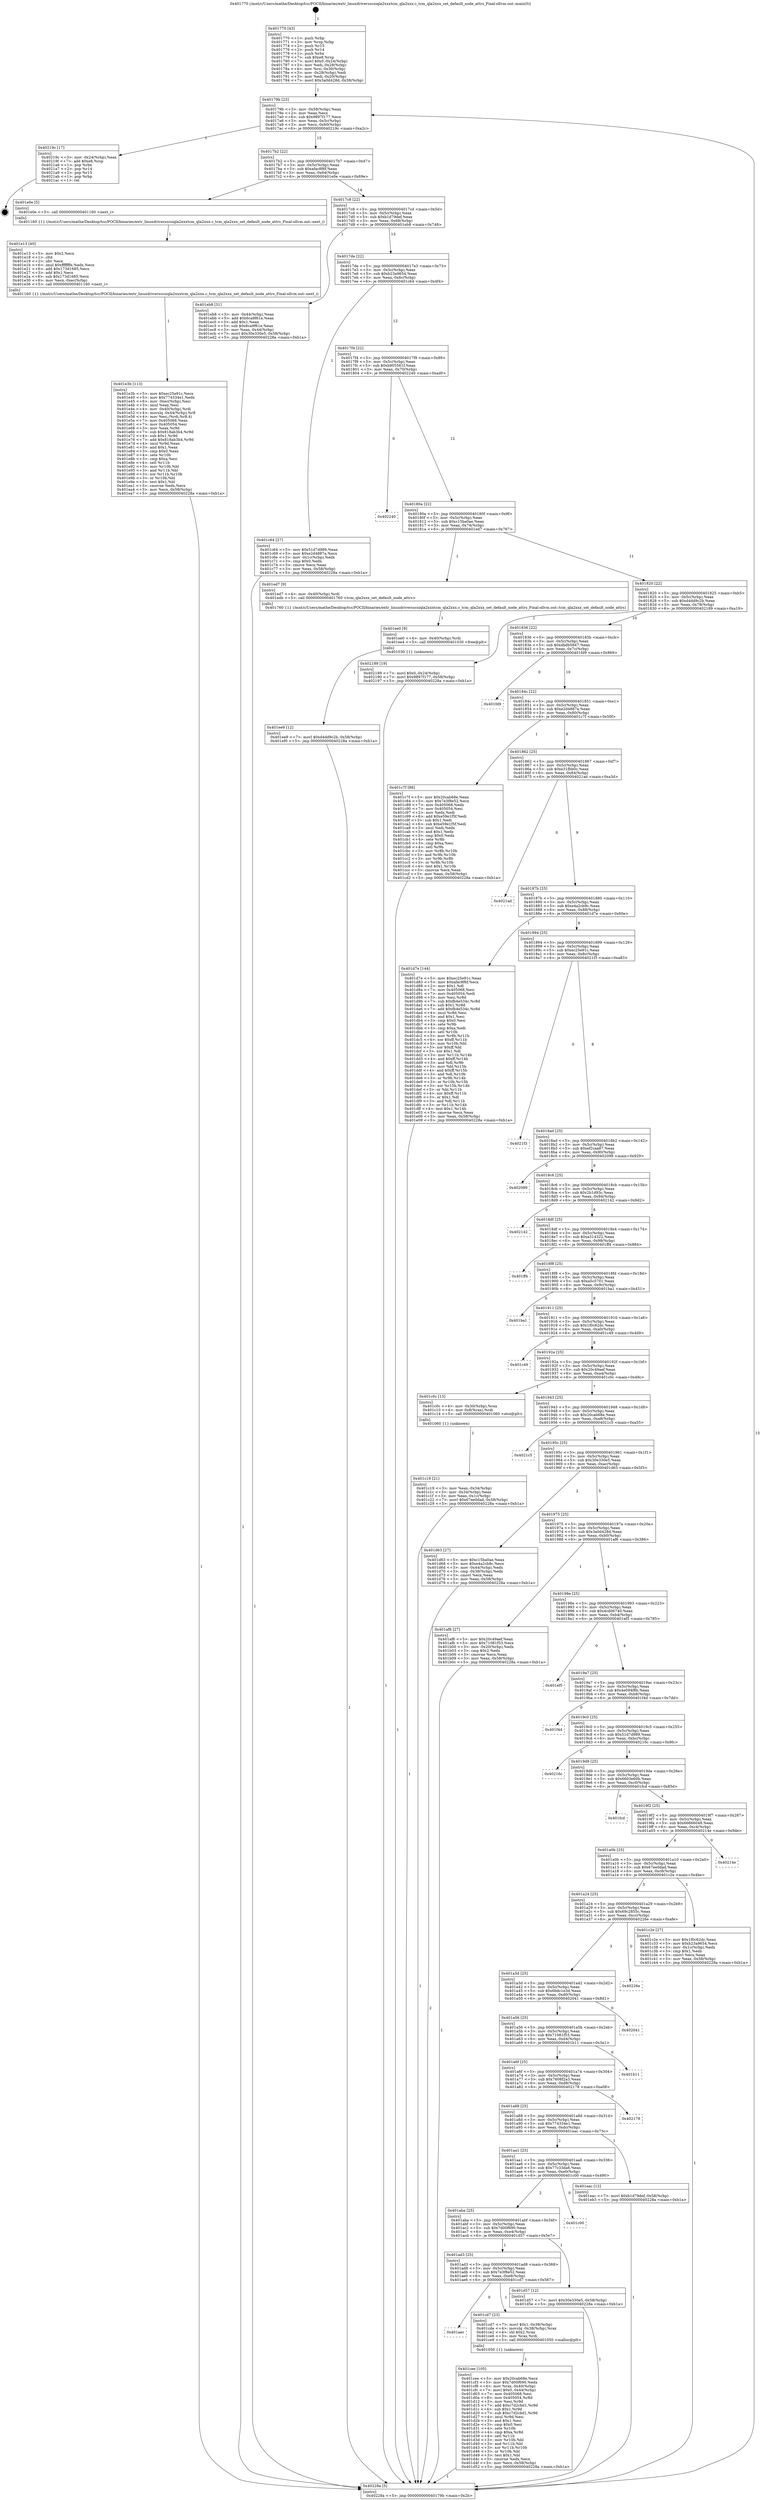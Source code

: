 digraph "0x401770" {
  label = "0x401770 (/mnt/c/Users/mathe/Desktop/tcc/POCII/binaries/extr_linuxdriversscsiqla2xxxtcm_qla2xxx.c_tcm_qla2xxx_set_default_node_attrs_Final-ollvm.out::main(0))"
  labelloc = "t"
  node[shape=record]

  Entry [label="",width=0.3,height=0.3,shape=circle,fillcolor=black,style=filled]
  "0x40179b" [label="{
     0x40179b [23]\l
     | [instrs]\l
     &nbsp;&nbsp;0x40179b \<+3\>: mov -0x58(%rbp),%eax\l
     &nbsp;&nbsp;0x40179e \<+2\>: mov %eax,%ecx\l
     &nbsp;&nbsp;0x4017a0 \<+6\>: sub $0x9897f177,%ecx\l
     &nbsp;&nbsp;0x4017a6 \<+3\>: mov %eax,-0x5c(%rbp)\l
     &nbsp;&nbsp;0x4017a9 \<+3\>: mov %ecx,-0x60(%rbp)\l
     &nbsp;&nbsp;0x4017ac \<+6\>: je 000000000040219c \<main+0xa2c\>\l
  }"]
  "0x40219c" [label="{
     0x40219c [17]\l
     | [instrs]\l
     &nbsp;&nbsp;0x40219c \<+3\>: mov -0x24(%rbp),%eax\l
     &nbsp;&nbsp;0x40219f \<+7\>: add $0xe8,%rsp\l
     &nbsp;&nbsp;0x4021a6 \<+1\>: pop %rbx\l
     &nbsp;&nbsp;0x4021a7 \<+2\>: pop %r14\l
     &nbsp;&nbsp;0x4021a9 \<+2\>: pop %r15\l
     &nbsp;&nbsp;0x4021ab \<+1\>: pop %rbp\l
     &nbsp;&nbsp;0x4021ac \<+1\>: ret\l
  }"]
  "0x4017b2" [label="{
     0x4017b2 [22]\l
     | [instrs]\l
     &nbsp;&nbsp;0x4017b2 \<+5\>: jmp 00000000004017b7 \<main+0x47\>\l
     &nbsp;&nbsp;0x4017b7 \<+3\>: mov -0x5c(%rbp),%eax\l
     &nbsp;&nbsp;0x4017ba \<+5\>: sub $0xafac8f6f,%eax\l
     &nbsp;&nbsp;0x4017bf \<+3\>: mov %eax,-0x64(%rbp)\l
     &nbsp;&nbsp;0x4017c2 \<+6\>: je 0000000000401e0e \<main+0x69e\>\l
  }"]
  Exit [label="",width=0.3,height=0.3,shape=circle,fillcolor=black,style=filled,peripheries=2]
  "0x401e0e" [label="{
     0x401e0e [5]\l
     | [instrs]\l
     &nbsp;&nbsp;0x401e0e \<+5\>: call 0000000000401160 \<next_i\>\l
     | [calls]\l
     &nbsp;&nbsp;0x401160 \{1\} (/mnt/c/Users/mathe/Desktop/tcc/POCII/binaries/extr_linuxdriversscsiqla2xxxtcm_qla2xxx.c_tcm_qla2xxx_set_default_node_attrs_Final-ollvm.out::next_i)\l
  }"]
  "0x4017c8" [label="{
     0x4017c8 [22]\l
     | [instrs]\l
     &nbsp;&nbsp;0x4017c8 \<+5\>: jmp 00000000004017cd \<main+0x5d\>\l
     &nbsp;&nbsp;0x4017cd \<+3\>: mov -0x5c(%rbp),%eax\l
     &nbsp;&nbsp;0x4017d0 \<+5\>: sub $0xb1d79def,%eax\l
     &nbsp;&nbsp;0x4017d5 \<+3\>: mov %eax,-0x68(%rbp)\l
     &nbsp;&nbsp;0x4017d8 \<+6\>: je 0000000000401eb8 \<main+0x748\>\l
  }"]
  "0x401ee9" [label="{
     0x401ee9 [12]\l
     | [instrs]\l
     &nbsp;&nbsp;0x401ee9 \<+7\>: movl $0xd4dd9c2b,-0x58(%rbp)\l
     &nbsp;&nbsp;0x401ef0 \<+5\>: jmp 000000000040228a \<main+0xb1a\>\l
  }"]
  "0x401eb8" [label="{
     0x401eb8 [31]\l
     | [instrs]\l
     &nbsp;&nbsp;0x401eb8 \<+3\>: mov -0x44(%rbp),%eax\l
     &nbsp;&nbsp;0x401ebb \<+5\>: add $0x6ca9f61e,%eax\l
     &nbsp;&nbsp;0x401ec0 \<+3\>: add $0x1,%eax\l
     &nbsp;&nbsp;0x401ec3 \<+5\>: sub $0x6ca9f61e,%eax\l
     &nbsp;&nbsp;0x401ec8 \<+3\>: mov %eax,-0x44(%rbp)\l
     &nbsp;&nbsp;0x401ecb \<+7\>: movl $0x30e330e5,-0x58(%rbp)\l
     &nbsp;&nbsp;0x401ed2 \<+5\>: jmp 000000000040228a \<main+0xb1a\>\l
  }"]
  "0x4017de" [label="{
     0x4017de [22]\l
     | [instrs]\l
     &nbsp;&nbsp;0x4017de \<+5\>: jmp 00000000004017e3 \<main+0x73\>\l
     &nbsp;&nbsp;0x4017e3 \<+3\>: mov -0x5c(%rbp),%eax\l
     &nbsp;&nbsp;0x4017e6 \<+5\>: sub $0xb23a9654,%eax\l
     &nbsp;&nbsp;0x4017eb \<+3\>: mov %eax,-0x6c(%rbp)\l
     &nbsp;&nbsp;0x4017ee \<+6\>: je 0000000000401c64 \<main+0x4f4\>\l
  }"]
  "0x401ee0" [label="{
     0x401ee0 [9]\l
     | [instrs]\l
     &nbsp;&nbsp;0x401ee0 \<+4\>: mov -0x40(%rbp),%rdi\l
     &nbsp;&nbsp;0x401ee4 \<+5\>: call 0000000000401030 \<free@plt\>\l
     | [calls]\l
     &nbsp;&nbsp;0x401030 \{1\} (unknown)\l
  }"]
  "0x401c64" [label="{
     0x401c64 [27]\l
     | [instrs]\l
     &nbsp;&nbsp;0x401c64 \<+5\>: mov $0x51d7d989,%eax\l
     &nbsp;&nbsp;0x401c69 \<+5\>: mov $0xe2d4887a,%ecx\l
     &nbsp;&nbsp;0x401c6e \<+3\>: mov -0x1c(%rbp),%edx\l
     &nbsp;&nbsp;0x401c71 \<+3\>: cmp $0x0,%edx\l
     &nbsp;&nbsp;0x401c74 \<+3\>: cmove %ecx,%eax\l
     &nbsp;&nbsp;0x401c77 \<+3\>: mov %eax,-0x58(%rbp)\l
     &nbsp;&nbsp;0x401c7a \<+5\>: jmp 000000000040228a \<main+0xb1a\>\l
  }"]
  "0x4017f4" [label="{
     0x4017f4 [22]\l
     | [instrs]\l
     &nbsp;&nbsp;0x4017f4 \<+5\>: jmp 00000000004017f9 \<main+0x89\>\l
     &nbsp;&nbsp;0x4017f9 \<+3\>: mov -0x5c(%rbp),%eax\l
     &nbsp;&nbsp;0x4017fc \<+5\>: sub $0xb905561f,%eax\l
     &nbsp;&nbsp;0x401801 \<+3\>: mov %eax,-0x70(%rbp)\l
     &nbsp;&nbsp;0x401804 \<+6\>: je 0000000000402240 \<main+0xad0\>\l
  }"]
  "0x401e3b" [label="{
     0x401e3b [113]\l
     | [instrs]\l
     &nbsp;&nbsp;0x401e3b \<+5\>: mov $0xec25e91c,%ecx\l
     &nbsp;&nbsp;0x401e40 \<+5\>: mov $0x774334e1,%edx\l
     &nbsp;&nbsp;0x401e45 \<+6\>: mov -0xec(%rbp),%esi\l
     &nbsp;&nbsp;0x401e4b \<+3\>: imul %eax,%esi\l
     &nbsp;&nbsp;0x401e4e \<+4\>: mov -0x40(%rbp),%rdi\l
     &nbsp;&nbsp;0x401e52 \<+4\>: movslq -0x44(%rbp),%r8\l
     &nbsp;&nbsp;0x401e56 \<+4\>: mov %esi,(%rdi,%r8,4)\l
     &nbsp;&nbsp;0x401e5a \<+7\>: mov 0x405068,%eax\l
     &nbsp;&nbsp;0x401e61 \<+7\>: mov 0x405054,%esi\l
     &nbsp;&nbsp;0x401e68 \<+3\>: mov %eax,%r9d\l
     &nbsp;&nbsp;0x401e6b \<+7\>: sub $0x818ab3b4,%r9d\l
     &nbsp;&nbsp;0x401e72 \<+4\>: sub $0x1,%r9d\l
     &nbsp;&nbsp;0x401e76 \<+7\>: add $0x818ab3b4,%r9d\l
     &nbsp;&nbsp;0x401e7d \<+4\>: imul %r9d,%eax\l
     &nbsp;&nbsp;0x401e81 \<+3\>: and $0x1,%eax\l
     &nbsp;&nbsp;0x401e84 \<+3\>: cmp $0x0,%eax\l
     &nbsp;&nbsp;0x401e87 \<+4\>: sete %r10b\l
     &nbsp;&nbsp;0x401e8b \<+3\>: cmp $0xa,%esi\l
     &nbsp;&nbsp;0x401e8e \<+4\>: setl %r11b\l
     &nbsp;&nbsp;0x401e92 \<+3\>: mov %r10b,%bl\l
     &nbsp;&nbsp;0x401e95 \<+3\>: and %r11b,%bl\l
     &nbsp;&nbsp;0x401e98 \<+3\>: xor %r11b,%r10b\l
     &nbsp;&nbsp;0x401e9b \<+3\>: or %r10b,%bl\l
     &nbsp;&nbsp;0x401e9e \<+3\>: test $0x1,%bl\l
     &nbsp;&nbsp;0x401ea1 \<+3\>: cmovne %edx,%ecx\l
     &nbsp;&nbsp;0x401ea4 \<+3\>: mov %ecx,-0x58(%rbp)\l
     &nbsp;&nbsp;0x401ea7 \<+5\>: jmp 000000000040228a \<main+0xb1a\>\l
  }"]
  "0x402240" [label="{
     0x402240\l
  }", style=dashed]
  "0x40180a" [label="{
     0x40180a [22]\l
     | [instrs]\l
     &nbsp;&nbsp;0x40180a \<+5\>: jmp 000000000040180f \<main+0x9f\>\l
     &nbsp;&nbsp;0x40180f \<+3\>: mov -0x5c(%rbp),%eax\l
     &nbsp;&nbsp;0x401812 \<+5\>: sub $0xc15ba0ae,%eax\l
     &nbsp;&nbsp;0x401817 \<+3\>: mov %eax,-0x74(%rbp)\l
     &nbsp;&nbsp;0x40181a \<+6\>: je 0000000000401ed7 \<main+0x767\>\l
  }"]
  "0x401e13" [label="{
     0x401e13 [40]\l
     | [instrs]\l
     &nbsp;&nbsp;0x401e13 \<+5\>: mov $0x2,%ecx\l
     &nbsp;&nbsp;0x401e18 \<+1\>: cltd\l
     &nbsp;&nbsp;0x401e19 \<+2\>: idiv %ecx\l
     &nbsp;&nbsp;0x401e1b \<+6\>: imul $0xfffffffe,%edx,%ecx\l
     &nbsp;&nbsp;0x401e21 \<+6\>: add $0x173d1685,%ecx\l
     &nbsp;&nbsp;0x401e27 \<+3\>: add $0x1,%ecx\l
     &nbsp;&nbsp;0x401e2a \<+6\>: sub $0x173d1685,%ecx\l
     &nbsp;&nbsp;0x401e30 \<+6\>: mov %ecx,-0xec(%rbp)\l
     &nbsp;&nbsp;0x401e36 \<+5\>: call 0000000000401160 \<next_i\>\l
     | [calls]\l
     &nbsp;&nbsp;0x401160 \{1\} (/mnt/c/Users/mathe/Desktop/tcc/POCII/binaries/extr_linuxdriversscsiqla2xxxtcm_qla2xxx.c_tcm_qla2xxx_set_default_node_attrs_Final-ollvm.out::next_i)\l
  }"]
  "0x401ed7" [label="{
     0x401ed7 [9]\l
     | [instrs]\l
     &nbsp;&nbsp;0x401ed7 \<+4\>: mov -0x40(%rbp),%rdi\l
     &nbsp;&nbsp;0x401edb \<+5\>: call 0000000000401760 \<tcm_qla2xxx_set_default_node_attrs\>\l
     | [calls]\l
     &nbsp;&nbsp;0x401760 \{1\} (/mnt/c/Users/mathe/Desktop/tcc/POCII/binaries/extr_linuxdriversscsiqla2xxxtcm_qla2xxx.c_tcm_qla2xxx_set_default_node_attrs_Final-ollvm.out::tcm_qla2xxx_set_default_node_attrs)\l
  }"]
  "0x401820" [label="{
     0x401820 [22]\l
     | [instrs]\l
     &nbsp;&nbsp;0x401820 \<+5\>: jmp 0000000000401825 \<main+0xb5\>\l
     &nbsp;&nbsp;0x401825 \<+3\>: mov -0x5c(%rbp),%eax\l
     &nbsp;&nbsp;0x401828 \<+5\>: sub $0xd4dd9c2b,%eax\l
     &nbsp;&nbsp;0x40182d \<+3\>: mov %eax,-0x78(%rbp)\l
     &nbsp;&nbsp;0x401830 \<+6\>: je 0000000000402189 \<main+0xa19\>\l
  }"]
  "0x401cee" [label="{
     0x401cee [105]\l
     | [instrs]\l
     &nbsp;&nbsp;0x401cee \<+5\>: mov $0x20cab68e,%ecx\l
     &nbsp;&nbsp;0x401cf3 \<+5\>: mov $0x7d00f690,%edx\l
     &nbsp;&nbsp;0x401cf8 \<+4\>: mov %rax,-0x40(%rbp)\l
     &nbsp;&nbsp;0x401cfc \<+7\>: movl $0x0,-0x44(%rbp)\l
     &nbsp;&nbsp;0x401d03 \<+7\>: mov 0x405068,%esi\l
     &nbsp;&nbsp;0x401d0a \<+8\>: mov 0x405054,%r8d\l
     &nbsp;&nbsp;0x401d12 \<+3\>: mov %esi,%r9d\l
     &nbsp;&nbsp;0x401d15 \<+7\>: add $0xc7d2cbd1,%r9d\l
     &nbsp;&nbsp;0x401d1c \<+4\>: sub $0x1,%r9d\l
     &nbsp;&nbsp;0x401d20 \<+7\>: sub $0xc7d2cbd1,%r9d\l
     &nbsp;&nbsp;0x401d27 \<+4\>: imul %r9d,%esi\l
     &nbsp;&nbsp;0x401d2b \<+3\>: and $0x1,%esi\l
     &nbsp;&nbsp;0x401d2e \<+3\>: cmp $0x0,%esi\l
     &nbsp;&nbsp;0x401d31 \<+4\>: sete %r10b\l
     &nbsp;&nbsp;0x401d35 \<+4\>: cmp $0xa,%r8d\l
     &nbsp;&nbsp;0x401d39 \<+4\>: setl %r11b\l
     &nbsp;&nbsp;0x401d3d \<+3\>: mov %r10b,%bl\l
     &nbsp;&nbsp;0x401d40 \<+3\>: and %r11b,%bl\l
     &nbsp;&nbsp;0x401d43 \<+3\>: xor %r11b,%r10b\l
     &nbsp;&nbsp;0x401d46 \<+3\>: or %r10b,%bl\l
     &nbsp;&nbsp;0x401d49 \<+3\>: test $0x1,%bl\l
     &nbsp;&nbsp;0x401d4c \<+3\>: cmovne %edx,%ecx\l
     &nbsp;&nbsp;0x401d4f \<+3\>: mov %ecx,-0x58(%rbp)\l
     &nbsp;&nbsp;0x401d52 \<+5\>: jmp 000000000040228a \<main+0xb1a\>\l
  }"]
  "0x402189" [label="{
     0x402189 [19]\l
     | [instrs]\l
     &nbsp;&nbsp;0x402189 \<+7\>: movl $0x0,-0x24(%rbp)\l
     &nbsp;&nbsp;0x402190 \<+7\>: movl $0x9897f177,-0x58(%rbp)\l
     &nbsp;&nbsp;0x402197 \<+5\>: jmp 000000000040228a \<main+0xb1a\>\l
  }"]
  "0x401836" [label="{
     0x401836 [22]\l
     | [instrs]\l
     &nbsp;&nbsp;0x401836 \<+5\>: jmp 000000000040183b \<main+0xcb\>\l
     &nbsp;&nbsp;0x40183b \<+3\>: mov -0x5c(%rbp),%eax\l
     &nbsp;&nbsp;0x40183e \<+5\>: sub $0xdbdb5847,%eax\l
     &nbsp;&nbsp;0x401843 \<+3\>: mov %eax,-0x7c(%rbp)\l
     &nbsp;&nbsp;0x401846 \<+6\>: je 0000000000401fd9 \<main+0x869\>\l
  }"]
  "0x401aec" [label="{
     0x401aec\l
  }", style=dashed]
  "0x401fd9" [label="{
     0x401fd9\l
  }", style=dashed]
  "0x40184c" [label="{
     0x40184c [22]\l
     | [instrs]\l
     &nbsp;&nbsp;0x40184c \<+5\>: jmp 0000000000401851 \<main+0xe1\>\l
     &nbsp;&nbsp;0x401851 \<+3\>: mov -0x5c(%rbp),%eax\l
     &nbsp;&nbsp;0x401854 \<+5\>: sub $0xe2d4887a,%eax\l
     &nbsp;&nbsp;0x401859 \<+3\>: mov %eax,-0x80(%rbp)\l
     &nbsp;&nbsp;0x40185c \<+6\>: je 0000000000401c7f \<main+0x50f\>\l
  }"]
  "0x401cd7" [label="{
     0x401cd7 [23]\l
     | [instrs]\l
     &nbsp;&nbsp;0x401cd7 \<+7\>: movl $0x1,-0x38(%rbp)\l
     &nbsp;&nbsp;0x401cde \<+4\>: movslq -0x38(%rbp),%rax\l
     &nbsp;&nbsp;0x401ce2 \<+4\>: shl $0x2,%rax\l
     &nbsp;&nbsp;0x401ce6 \<+3\>: mov %rax,%rdi\l
     &nbsp;&nbsp;0x401ce9 \<+5\>: call 0000000000401050 \<malloc@plt\>\l
     | [calls]\l
     &nbsp;&nbsp;0x401050 \{1\} (unknown)\l
  }"]
  "0x401c7f" [label="{
     0x401c7f [88]\l
     | [instrs]\l
     &nbsp;&nbsp;0x401c7f \<+5\>: mov $0x20cab68e,%eax\l
     &nbsp;&nbsp;0x401c84 \<+5\>: mov $0x7e3f8e52,%ecx\l
     &nbsp;&nbsp;0x401c89 \<+7\>: mov 0x405068,%edx\l
     &nbsp;&nbsp;0x401c90 \<+7\>: mov 0x405054,%esi\l
     &nbsp;&nbsp;0x401c97 \<+2\>: mov %edx,%edi\l
     &nbsp;&nbsp;0x401c99 \<+6\>: add $0xe59e1f5f,%edi\l
     &nbsp;&nbsp;0x401c9f \<+3\>: sub $0x1,%edi\l
     &nbsp;&nbsp;0x401ca2 \<+6\>: sub $0xe59e1f5f,%edi\l
     &nbsp;&nbsp;0x401ca8 \<+3\>: imul %edi,%edx\l
     &nbsp;&nbsp;0x401cab \<+3\>: and $0x1,%edx\l
     &nbsp;&nbsp;0x401cae \<+3\>: cmp $0x0,%edx\l
     &nbsp;&nbsp;0x401cb1 \<+4\>: sete %r8b\l
     &nbsp;&nbsp;0x401cb5 \<+3\>: cmp $0xa,%esi\l
     &nbsp;&nbsp;0x401cb8 \<+4\>: setl %r9b\l
     &nbsp;&nbsp;0x401cbc \<+3\>: mov %r8b,%r10b\l
     &nbsp;&nbsp;0x401cbf \<+3\>: and %r9b,%r10b\l
     &nbsp;&nbsp;0x401cc2 \<+3\>: xor %r9b,%r8b\l
     &nbsp;&nbsp;0x401cc5 \<+3\>: or %r8b,%r10b\l
     &nbsp;&nbsp;0x401cc8 \<+4\>: test $0x1,%r10b\l
     &nbsp;&nbsp;0x401ccc \<+3\>: cmovne %ecx,%eax\l
     &nbsp;&nbsp;0x401ccf \<+3\>: mov %eax,-0x58(%rbp)\l
     &nbsp;&nbsp;0x401cd2 \<+5\>: jmp 000000000040228a \<main+0xb1a\>\l
  }"]
  "0x401862" [label="{
     0x401862 [25]\l
     | [instrs]\l
     &nbsp;&nbsp;0x401862 \<+5\>: jmp 0000000000401867 \<main+0xf7\>\l
     &nbsp;&nbsp;0x401867 \<+3\>: mov -0x5c(%rbp),%eax\l
     &nbsp;&nbsp;0x40186a \<+5\>: sub $0xe31fbb0c,%eax\l
     &nbsp;&nbsp;0x40186f \<+6\>: mov %eax,-0x84(%rbp)\l
     &nbsp;&nbsp;0x401875 \<+6\>: je 00000000004021ad \<main+0xa3d\>\l
  }"]
  "0x401ad3" [label="{
     0x401ad3 [25]\l
     | [instrs]\l
     &nbsp;&nbsp;0x401ad3 \<+5\>: jmp 0000000000401ad8 \<main+0x368\>\l
     &nbsp;&nbsp;0x401ad8 \<+3\>: mov -0x5c(%rbp),%eax\l
     &nbsp;&nbsp;0x401adb \<+5\>: sub $0x7e3f8e52,%eax\l
     &nbsp;&nbsp;0x401ae0 \<+6\>: mov %eax,-0xe8(%rbp)\l
     &nbsp;&nbsp;0x401ae6 \<+6\>: je 0000000000401cd7 \<main+0x567\>\l
  }"]
  "0x4021ad" [label="{
     0x4021ad\l
  }", style=dashed]
  "0x40187b" [label="{
     0x40187b [25]\l
     | [instrs]\l
     &nbsp;&nbsp;0x40187b \<+5\>: jmp 0000000000401880 \<main+0x110\>\l
     &nbsp;&nbsp;0x401880 \<+3\>: mov -0x5c(%rbp),%eax\l
     &nbsp;&nbsp;0x401883 \<+5\>: sub $0xe4a2cb9c,%eax\l
     &nbsp;&nbsp;0x401888 \<+6\>: mov %eax,-0x88(%rbp)\l
     &nbsp;&nbsp;0x40188e \<+6\>: je 0000000000401d7e \<main+0x60e\>\l
  }"]
  "0x401d57" [label="{
     0x401d57 [12]\l
     | [instrs]\l
     &nbsp;&nbsp;0x401d57 \<+7\>: movl $0x30e330e5,-0x58(%rbp)\l
     &nbsp;&nbsp;0x401d5e \<+5\>: jmp 000000000040228a \<main+0xb1a\>\l
  }"]
  "0x401d7e" [label="{
     0x401d7e [144]\l
     | [instrs]\l
     &nbsp;&nbsp;0x401d7e \<+5\>: mov $0xec25e91c,%eax\l
     &nbsp;&nbsp;0x401d83 \<+5\>: mov $0xafac8f6f,%ecx\l
     &nbsp;&nbsp;0x401d88 \<+2\>: mov $0x1,%dl\l
     &nbsp;&nbsp;0x401d8a \<+7\>: mov 0x405068,%esi\l
     &nbsp;&nbsp;0x401d91 \<+7\>: mov 0x405054,%edi\l
     &nbsp;&nbsp;0x401d98 \<+3\>: mov %esi,%r8d\l
     &nbsp;&nbsp;0x401d9b \<+7\>: sub $0xfb4e534c,%r8d\l
     &nbsp;&nbsp;0x401da2 \<+4\>: sub $0x1,%r8d\l
     &nbsp;&nbsp;0x401da6 \<+7\>: add $0xfb4e534c,%r8d\l
     &nbsp;&nbsp;0x401dad \<+4\>: imul %r8d,%esi\l
     &nbsp;&nbsp;0x401db1 \<+3\>: and $0x1,%esi\l
     &nbsp;&nbsp;0x401db4 \<+3\>: cmp $0x0,%esi\l
     &nbsp;&nbsp;0x401db7 \<+4\>: sete %r9b\l
     &nbsp;&nbsp;0x401dbb \<+3\>: cmp $0xa,%edi\l
     &nbsp;&nbsp;0x401dbe \<+4\>: setl %r10b\l
     &nbsp;&nbsp;0x401dc2 \<+3\>: mov %r9b,%r11b\l
     &nbsp;&nbsp;0x401dc5 \<+4\>: xor $0xff,%r11b\l
     &nbsp;&nbsp;0x401dc9 \<+3\>: mov %r10b,%bl\l
     &nbsp;&nbsp;0x401dcc \<+3\>: xor $0xff,%bl\l
     &nbsp;&nbsp;0x401dcf \<+3\>: xor $0x1,%dl\l
     &nbsp;&nbsp;0x401dd2 \<+3\>: mov %r11b,%r14b\l
     &nbsp;&nbsp;0x401dd5 \<+4\>: and $0xff,%r14b\l
     &nbsp;&nbsp;0x401dd9 \<+3\>: and %dl,%r9b\l
     &nbsp;&nbsp;0x401ddc \<+3\>: mov %bl,%r15b\l
     &nbsp;&nbsp;0x401ddf \<+4\>: and $0xff,%r15b\l
     &nbsp;&nbsp;0x401de3 \<+3\>: and %dl,%r10b\l
     &nbsp;&nbsp;0x401de6 \<+3\>: or %r9b,%r14b\l
     &nbsp;&nbsp;0x401de9 \<+3\>: or %r10b,%r15b\l
     &nbsp;&nbsp;0x401dec \<+3\>: xor %r15b,%r14b\l
     &nbsp;&nbsp;0x401def \<+3\>: or %bl,%r11b\l
     &nbsp;&nbsp;0x401df2 \<+4\>: xor $0xff,%r11b\l
     &nbsp;&nbsp;0x401df6 \<+3\>: or $0x1,%dl\l
     &nbsp;&nbsp;0x401df9 \<+3\>: and %dl,%r11b\l
     &nbsp;&nbsp;0x401dfc \<+3\>: or %r11b,%r14b\l
     &nbsp;&nbsp;0x401dff \<+4\>: test $0x1,%r14b\l
     &nbsp;&nbsp;0x401e03 \<+3\>: cmovne %ecx,%eax\l
     &nbsp;&nbsp;0x401e06 \<+3\>: mov %eax,-0x58(%rbp)\l
     &nbsp;&nbsp;0x401e09 \<+5\>: jmp 000000000040228a \<main+0xb1a\>\l
  }"]
  "0x401894" [label="{
     0x401894 [25]\l
     | [instrs]\l
     &nbsp;&nbsp;0x401894 \<+5\>: jmp 0000000000401899 \<main+0x129\>\l
     &nbsp;&nbsp;0x401899 \<+3\>: mov -0x5c(%rbp),%eax\l
     &nbsp;&nbsp;0x40189c \<+5\>: sub $0xec25e91c,%eax\l
     &nbsp;&nbsp;0x4018a1 \<+6\>: mov %eax,-0x8c(%rbp)\l
     &nbsp;&nbsp;0x4018a7 \<+6\>: je 00000000004021f3 \<main+0xa83\>\l
  }"]
  "0x401aba" [label="{
     0x401aba [25]\l
     | [instrs]\l
     &nbsp;&nbsp;0x401aba \<+5\>: jmp 0000000000401abf \<main+0x34f\>\l
     &nbsp;&nbsp;0x401abf \<+3\>: mov -0x5c(%rbp),%eax\l
     &nbsp;&nbsp;0x401ac2 \<+5\>: sub $0x7d00f690,%eax\l
     &nbsp;&nbsp;0x401ac7 \<+6\>: mov %eax,-0xe4(%rbp)\l
     &nbsp;&nbsp;0x401acd \<+6\>: je 0000000000401d57 \<main+0x5e7\>\l
  }"]
  "0x4021f3" [label="{
     0x4021f3\l
  }", style=dashed]
  "0x4018ad" [label="{
     0x4018ad [25]\l
     | [instrs]\l
     &nbsp;&nbsp;0x4018ad \<+5\>: jmp 00000000004018b2 \<main+0x142\>\l
     &nbsp;&nbsp;0x4018b2 \<+3\>: mov -0x5c(%rbp),%eax\l
     &nbsp;&nbsp;0x4018b5 \<+5\>: sub $0xef2caa87,%eax\l
     &nbsp;&nbsp;0x4018ba \<+6\>: mov %eax,-0x90(%rbp)\l
     &nbsp;&nbsp;0x4018c0 \<+6\>: je 0000000000402099 \<main+0x929\>\l
  }"]
  "0x401c00" [label="{
     0x401c00\l
  }", style=dashed]
  "0x402099" [label="{
     0x402099\l
  }", style=dashed]
  "0x4018c6" [label="{
     0x4018c6 [25]\l
     | [instrs]\l
     &nbsp;&nbsp;0x4018c6 \<+5\>: jmp 00000000004018cb \<main+0x15b\>\l
     &nbsp;&nbsp;0x4018cb \<+3\>: mov -0x5c(%rbp),%eax\l
     &nbsp;&nbsp;0x4018ce \<+5\>: sub $0x2b1d93c,%eax\l
     &nbsp;&nbsp;0x4018d3 \<+6\>: mov %eax,-0x94(%rbp)\l
     &nbsp;&nbsp;0x4018d9 \<+6\>: je 0000000000402142 \<main+0x9d2\>\l
  }"]
  "0x401aa1" [label="{
     0x401aa1 [25]\l
     | [instrs]\l
     &nbsp;&nbsp;0x401aa1 \<+5\>: jmp 0000000000401aa6 \<main+0x336\>\l
     &nbsp;&nbsp;0x401aa6 \<+3\>: mov -0x5c(%rbp),%eax\l
     &nbsp;&nbsp;0x401aa9 \<+5\>: sub $0x77c33da6,%eax\l
     &nbsp;&nbsp;0x401aae \<+6\>: mov %eax,-0xe0(%rbp)\l
     &nbsp;&nbsp;0x401ab4 \<+6\>: je 0000000000401c00 \<main+0x490\>\l
  }"]
  "0x402142" [label="{
     0x402142\l
  }", style=dashed]
  "0x4018df" [label="{
     0x4018df [25]\l
     | [instrs]\l
     &nbsp;&nbsp;0x4018df \<+5\>: jmp 00000000004018e4 \<main+0x174\>\l
     &nbsp;&nbsp;0x4018e4 \<+3\>: mov -0x5c(%rbp),%eax\l
     &nbsp;&nbsp;0x4018e7 \<+5\>: sub $0xa314322,%eax\l
     &nbsp;&nbsp;0x4018ec \<+6\>: mov %eax,-0x98(%rbp)\l
     &nbsp;&nbsp;0x4018f2 \<+6\>: je 0000000000401ff4 \<main+0x884\>\l
  }"]
  "0x401eac" [label="{
     0x401eac [12]\l
     | [instrs]\l
     &nbsp;&nbsp;0x401eac \<+7\>: movl $0xb1d79def,-0x58(%rbp)\l
     &nbsp;&nbsp;0x401eb3 \<+5\>: jmp 000000000040228a \<main+0xb1a\>\l
  }"]
  "0x401ff4" [label="{
     0x401ff4\l
  }", style=dashed]
  "0x4018f8" [label="{
     0x4018f8 [25]\l
     | [instrs]\l
     &nbsp;&nbsp;0x4018f8 \<+5\>: jmp 00000000004018fd \<main+0x18d\>\l
     &nbsp;&nbsp;0x4018fd \<+3\>: mov -0x5c(%rbp),%eax\l
     &nbsp;&nbsp;0x401900 \<+5\>: sub $0xa5c5701,%eax\l
     &nbsp;&nbsp;0x401905 \<+6\>: mov %eax,-0x9c(%rbp)\l
     &nbsp;&nbsp;0x40190b \<+6\>: je 0000000000401ba1 \<main+0x431\>\l
  }"]
  "0x401a88" [label="{
     0x401a88 [25]\l
     | [instrs]\l
     &nbsp;&nbsp;0x401a88 \<+5\>: jmp 0000000000401a8d \<main+0x31d\>\l
     &nbsp;&nbsp;0x401a8d \<+3\>: mov -0x5c(%rbp),%eax\l
     &nbsp;&nbsp;0x401a90 \<+5\>: sub $0x774334e1,%eax\l
     &nbsp;&nbsp;0x401a95 \<+6\>: mov %eax,-0xdc(%rbp)\l
     &nbsp;&nbsp;0x401a9b \<+6\>: je 0000000000401eac \<main+0x73c\>\l
  }"]
  "0x401ba1" [label="{
     0x401ba1\l
  }", style=dashed]
  "0x401911" [label="{
     0x401911 [25]\l
     | [instrs]\l
     &nbsp;&nbsp;0x401911 \<+5\>: jmp 0000000000401916 \<main+0x1a6\>\l
     &nbsp;&nbsp;0x401916 \<+3\>: mov -0x5c(%rbp),%eax\l
     &nbsp;&nbsp;0x401919 \<+5\>: sub $0x1f0c62dc,%eax\l
     &nbsp;&nbsp;0x40191e \<+6\>: mov %eax,-0xa0(%rbp)\l
     &nbsp;&nbsp;0x401924 \<+6\>: je 0000000000401c49 \<main+0x4d9\>\l
  }"]
  "0x402178" [label="{
     0x402178\l
  }", style=dashed]
  "0x401c49" [label="{
     0x401c49\l
  }", style=dashed]
  "0x40192a" [label="{
     0x40192a [25]\l
     | [instrs]\l
     &nbsp;&nbsp;0x40192a \<+5\>: jmp 000000000040192f \<main+0x1bf\>\l
     &nbsp;&nbsp;0x40192f \<+3\>: mov -0x5c(%rbp),%eax\l
     &nbsp;&nbsp;0x401932 \<+5\>: sub $0x20c49aef,%eax\l
     &nbsp;&nbsp;0x401937 \<+6\>: mov %eax,-0xa4(%rbp)\l
     &nbsp;&nbsp;0x40193d \<+6\>: je 0000000000401c0c \<main+0x49c\>\l
  }"]
  "0x401a6f" [label="{
     0x401a6f [25]\l
     | [instrs]\l
     &nbsp;&nbsp;0x401a6f \<+5\>: jmp 0000000000401a74 \<main+0x304\>\l
     &nbsp;&nbsp;0x401a74 \<+3\>: mov -0x5c(%rbp),%eax\l
     &nbsp;&nbsp;0x401a77 \<+5\>: sub $0x7608f2a3,%eax\l
     &nbsp;&nbsp;0x401a7c \<+6\>: mov %eax,-0xd8(%rbp)\l
     &nbsp;&nbsp;0x401a82 \<+6\>: je 0000000000402178 \<main+0xa08\>\l
  }"]
  "0x401c0c" [label="{
     0x401c0c [13]\l
     | [instrs]\l
     &nbsp;&nbsp;0x401c0c \<+4\>: mov -0x30(%rbp),%rax\l
     &nbsp;&nbsp;0x401c10 \<+4\>: mov 0x8(%rax),%rdi\l
     &nbsp;&nbsp;0x401c14 \<+5\>: call 0000000000401060 \<atoi@plt\>\l
     | [calls]\l
     &nbsp;&nbsp;0x401060 \{1\} (unknown)\l
  }"]
  "0x401943" [label="{
     0x401943 [25]\l
     | [instrs]\l
     &nbsp;&nbsp;0x401943 \<+5\>: jmp 0000000000401948 \<main+0x1d8\>\l
     &nbsp;&nbsp;0x401948 \<+3\>: mov -0x5c(%rbp),%eax\l
     &nbsp;&nbsp;0x40194b \<+5\>: sub $0x20cab68e,%eax\l
     &nbsp;&nbsp;0x401950 \<+6\>: mov %eax,-0xa8(%rbp)\l
     &nbsp;&nbsp;0x401956 \<+6\>: je 00000000004021c5 \<main+0xa55\>\l
  }"]
  "0x401b11" [label="{
     0x401b11\l
  }", style=dashed]
  "0x4021c5" [label="{
     0x4021c5\l
  }", style=dashed]
  "0x40195c" [label="{
     0x40195c [25]\l
     | [instrs]\l
     &nbsp;&nbsp;0x40195c \<+5\>: jmp 0000000000401961 \<main+0x1f1\>\l
     &nbsp;&nbsp;0x401961 \<+3\>: mov -0x5c(%rbp),%eax\l
     &nbsp;&nbsp;0x401964 \<+5\>: sub $0x30e330e5,%eax\l
     &nbsp;&nbsp;0x401969 \<+6\>: mov %eax,-0xac(%rbp)\l
     &nbsp;&nbsp;0x40196f \<+6\>: je 0000000000401d63 \<main+0x5f3\>\l
  }"]
  "0x401a56" [label="{
     0x401a56 [25]\l
     | [instrs]\l
     &nbsp;&nbsp;0x401a56 \<+5\>: jmp 0000000000401a5b \<main+0x2eb\>\l
     &nbsp;&nbsp;0x401a5b \<+3\>: mov -0x5c(%rbp),%eax\l
     &nbsp;&nbsp;0x401a5e \<+5\>: sub $0x71081f53,%eax\l
     &nbsp;&nbsp;0x401a63 \<+6\>: mov %eax,-0xd4(%rbp)\l
     &nbsp;&nbsp;0x401a69 \<+6\>: je 0000000000401b11 \<main+0x3a1\>\l
  }"]
  "0x401d63" [label="{
     0x401d63 [27]\l
     | [instrs]\l
     &nbsp;&nbsp;0x401d63 \<+5\>: mov $0xc15ba0ae,%eax\l
     &nbsp;&nbsp;0x401d68 \<+5\>: mov $0xe4a2cb9c,%ecx\l
     &nbsp;&nbsp;0x401d6d \<+3\>: mov -0x44(%rbp),%edx\l
     &nbsp;&nbsp;0x401d70 \<+3\>: cmp -0x38(%rbp),%edx\l
     &nbsp;&nbsp;0x401d73 \<+3\>: cmovl %ecx,%eax\l
     &nbsp;&nbsp;0x401d76 \<+3\>: mov %eax,-0x58(%rbp)\l
     &nbsp;&nbsp;0x401d79 \<+5\>: jmp 000000000040228a \<main+0xb1a\>\l
  }"]
  "0x401975" [label="{
     0x401975 [25]\l
     | [instrs]\l
     &nbsp;&nbsp;0x401975 \<+5\>: jmp 000000000040197a \<main+0x20a\>\l
     &nbsp;&nbsp;0x40197a \<+3\>: mov -0x5c(%rbp),%eax\l
     &nbsp;&nbsp;0x40197d \<+5\>: sub $0x3a0d428d,%eax\l
     &nbsp;&nbsp;0x401982 \<+6\>: mov %eax,-0xb0(%rbp)\l
     &nbsp;&nbsp;0x401988 \<+6\>: je 0000000000401af6 \<main+0x386\>\l
  }"]
  "0x402041" [label="{
     0x402041\l
  }", style=dashed]
  "0x401af6" [label="{
     0x401af6 [27]\l
     | [instrs]\l
     &nbsp;&nbsp;0x401af6 \<+5\>: mov $0x20c49aef,%eax\l
     &nbsp;&nbsp;0x401afb \<+5\>: mov $0x71081f53,%ecx\l
     &nbsp;&nbsp;0x401b00 \<+3\>: mov -0x20(%rbp),%edx\l
     &nbsp;&nbsp;0x401b03 \<+3\>: cmp $0x2,%edx\l
     &nbsp;&nbsp;0x401b06 \<+3\>: cmovne %ecx,%eax\l
     &nbsp;&nbsp;0x401b09 \<+3\>: mov %eax,-0x58(%rbp)\l
     &nbsp;&nbsp;0x401b0c \<+5\>: jmp 000000000040228a \<main+0xb1a\>\l
  }"]
  "0x40198e" [label="{
     0x40198e [25]\l
     | [instrs]\l
     &nbsp;&nbsp;0x40198e \<+5\>: jmp 0000000000401993 \<main+0x223\>\l
     &nbsp;&nbsp;0x401993 \<+3\>: mov -0x5c(%rbp),%eax\l
     &nbsp;&nbsp;0x401996 \<+5\>: sub $0x4cd06740,%eax\l
     &nbsp;&nbsp;0x40199b \<+6\>: mov %eax,-0xb4(%rbp)\l
     &nbsp;&nbsp;0x4019a1 \<+6\>: je 0000000000401ef5 \<main+0x785\>\l
  }"]
  "0x40228a" [label="{
     0x40228a [5]\l
     | [instrs]\l
     &nbsp;&nbsp;0x40228a \<+5\>: jmp 000000000040179b \<main+0x2b\>\l
  }"]
  "0x401770" [label="{
     0x401770 [43]\l
     | [instrs]\l
     &nbsp;&nbsp;0x401770 \<+1\>: push %rbp\l
     &nbsp;&nbsp;0x401771 \<+3\>: mov %rsp,%rbp\l
     &nbsp;&nbsp;0x401774 \<+2\>: push %r15\l
     &nbsp;&nbsp;0x401776 \<+2\>: push %r14\l
     &nbsp;&nbsp;0x401778 \<+1\>: push %rbx\l
     &nbsp;&nbsp;0x401779 \<+7\>: sub $0xe8,%rsp\l
     &nbsp;&nbsp;0x401780 \<+7\>: movl $0x0,-0x24(%rbp)\l
     &nbsp;&nbsp;0x401787 \<+3\>: mov %edi,-0x28(%rbp)\l
     &nbsp;&nbsp;0x40178a \<+4\>: mov %rsi,-0x30(%rbp)\l
     &nbsp;&nbsp;0x40178e \<+3\>: mov -0x28(%rbp),%edi\l
     &nbsp;&nbsp;0x401791 \<+3\>: mov %edi,-0x20(%rbp)\l
     &nbsp;&nbsp;0x401794 \<+7\>: movl $0x3a0d428d,-0x58(%rbp)\l
  }"]
  "0x401c19" [label="{
     0x401c19 [21]\l
     | [instrs]\l
     &nbsp;&nbsp;0x401c19 \<+3\>: mov %eax,-0x34(%rbp)\l
     &nbsp;&nbsp;0x401c1c \<+3\>: mov -0x34(%rbp),%eax\l
     &nbsp;&nbsp;0x401c1f \<+3\>: mov %eax,-0x1c(%rbp)\l
     &nbsp;&nbsp;0x401c22 \<+7\>: movl $0x67ee0dad,-0x58(%rbp)\l
     &nbsp;&nbsp;0x401c29 \<+5\>: jmp 000000000040228a \<main+0xb1a\>\l
  }"]
  "0x401a3d" [label="{
     0x401a3d [25]\l
     | [instrs]\l
     &nbsp;&nbsp;0x401a3d \<+5\>: jmp 0000000000401a42 \<main+0x2d2\>\l
     &nbsp;&nbsp;0x401a42 \<+3\>: mov -0x5c(%rbp),%eax\l
     &nbsp;&nbsp;0x401a45 \<+5\>: sub $0x6bdc1e3d,%eax\l
     &nbsp;&nbsp;0x401a4a \<+6\>: mov %eax,-0xd0(%rbp)\l
     &nbsp;&nbsp;0x401a50 \<+6\>: je 0000000000402041 \<main+0x8d1\>\l
  }"]
  "0x401ef5" [label="{
     0x401ef5\l
  }", style=dashed]
  "0x4019a7" [label="{
     0x4019a7 [25]\l
     | [instrs]\l
     &nbsp;&nbsp;0x4019a7 \<+5\>: jmp 00000000004019ac \<main+0x23c\>\l
     &nbsp;&nbsp;0x4019ac \<+3\>: mov -0x5c(%rbp),%eax\l
     &nbsp;&nbsp;0x4019af \<+5\>: sub $0x4e094f8b,%eax\l
     &nbsp;&nbsp;0x4019b4 \<+6\>: mov %eax,-0xb8(%rbp)\l
     &nbsp;&nbsp;0x4019ba \<+6\>: je 0000000000401f4d \<main+0x7dd\>\l
  }"]
  "0x40226e" [label="{
     0x40226e\l
  }", style=dashed]
  "0x401f4d" [label="{
     0x401f4d\l
  }", style=dashed]
  "0x4019c0" [label="{
     0x4019c0 [25]\l
     | [instrs]\l
     &nbsp;&nbsp;0x4019c0 \<+5\>: jmp 00000000004019c5 \<main+0x255\>\l
     &nbsp;&nbsp;0x4019c5 \<+3\>: mov -0x5c(%rbp),%eax\l
     &nbsp;&nbsp;0x4019c8 \<+5\>: sub $0x51d7d989,%eax\l
     &nbsp;&nbsp;0x4019cd \<+6\>: mov %eax,-0xbc(%rbp)\l
     &nbsp;&nbsp;0x4019d3 \<+6\>: je 000000000040216c \<main+0x9fc\>\l
  }"]
  "0x401a24" [label="{
     0x401a24 [25]\l
     | [instrs]\l
     &nbsp;&nbsp;0x401a24 \<+5\>: jmp 0000000000401a29 \<main+0x2b9\>\l
     &nbsp;&nbsp;0x401a29 \<+3\>: mov -0x5c(%rbp),%eax\l
     &nbsp;&nbsp;0x401a2c \<+5\>: sub $0x69c2855c,%eax\l
     &nbsp;&nbsp;0x401a31 \<+6\>: mov %eax,-0xcc(%rbp)\l
     &nbsp;&nbsp;0x401a37 \<+6\>: je 000000000040226e \<main+0xafe\>\l
  }"]
  "0x40216c" [label="{
     0x40216c\l
  }", style=dashed]
  "0x4019d9" [label="{
     0x4019d9 [25]\l
     | [instrs]\l
     &nbsp;&nbsp;0x4019d9 \<+5\>: jmp 00000000004019de \<main+0x26e\>\l
     &nbsp;&nbsp;0x4019de \<+3\>: mov -0x5c(%rbp),%eax\l
     &nbsp;&nbsp;0x4019e1 \<+5\>: sub $0x6603e60b,%eax\l
     &nbsp;&nbsp;0x4019e6 \<+6\>: mov %eax,-0xc0(%rbp)\l
     &nbsp;&nbsp;0x4019ec \<+6\>: je 0000000000401fcd \<main+0x85d\>\l
  }"]
  "0x401c2e" [label="{
     0x401c2e [27]\l
     | [instrs]\l
     &nbsp;&nbsp;0x401c2e \<+5\>: mov $0x1f0c62dc,%eax\l
     &nbsp;&nbsp;0x401c33 \<+5\>: mov $0xb23a9654,%ecx\l
     &nbsp;&nbsp;0x401c38 \<+3\>: mov -0x1c(%rbp),%edx\l
     &nbsp;&nbsp;0x401c3b \<+3\>: cmp $0x1,%edx\l
     &nbsp;&nbsp;0x401c3e \<+3\>: cmovl %ecx,%eax\l
     &nbsp;&nbsp;0x401c41 \<+3\>: mov %eax,-0x58(%rbp)\l
     &nbsp;&nbsp;0x401c44 \<+5\>: jmp 000000000040228a \<main+0xb1a\>\l
  }"]
  "0x401fcd" [label="{
     0x401fcd\l
  }", style=dashed]
  "0x4019f2" [label="{
     0x4019f2 [25]\l
     | [instrs]\l
     &nbsp;&nbsp;0x4019f2 \<+5\>: jmp 00000000004019f7 \<main+0x287\>\l
     &nbsp;&nbsp;0x4019f7 \<+3\>: mov -0x5c(%rbp),%eax\l
     &nbsp;&nbsp;0x4019fa \<+5\>: sub $0x66666048,%eax\l
     &nbsp;&nbsp;0x4019ff \<+6\>: mov %eax,-0xc4(%rbp)\l
     &nbsp;&nbsp;0x401a05 \<+6\>: je 000000000040214e \<main+0x9de\>\l
  }"]
  "0x401a0b" [label="{
     0x401a0b [25]\l
     | [instrs]\l
     &nbsp;&nbsp;0x401a0b \<+5\>: jmp 0000000000401a10 \<main+0x2a0\>\l
     &nbsp;&nbsp;0x401a10 \<+3\>: mov -0x5c(%rbp),%eax\l
     &nbsp;&nbsp;0x401a13 \<+5\>: sub $0x67ee0dad,%eax\l
     &nbsp;&nbsp;0x401a18 \<+6\>: mov %eax,-0xc8(%rbp)\l
     &nbsp;&nbsp;0x401a1e \<+6\>: je 0000000000401c2e \<main+0x4be\>\l
  }"]
  "0x40214e" [label="{
     0x40214e\l
  }", style=dashed]
  Entry -> "0x401770" [label=" 1"]
  "0x40179b" -> "0x40219c" [label=" 1"]
  "0x40179b" -> "0x4017b2" [label=" 15"]
  "0x40219c" -> Exit [label=" 1"]
  "0x4017b2" -> "0x401e0e" [label=" 1"]
  "0x4017b2" -> "0x4017c8" [label=" 14"]
  "0x402189" -> "0x40228a" [label=" 1"]
  "0x4017c8" -> "0x401eb8" [label=" 1"]
  "0x4017c8" -> "0x4017de" [label=" 13"]
  "0x401ee9" -> "0x40228a" [label=" 1"]
  "0x4017de" -> "0x401c64" [label=" 1"]
  "0x4017de" -> "0x4017f4" [label=" 12"]
  "0x401ee0" -> "0x401ee9" [label=" 1"]
  "0x4017f4" -> "0x402240" [label=" 0"]
  "0x4017f4" -> "0x40180a" [label=" 12"]
  "0x401ed7" -> "0x401ee0" [label=" 1"]
  "0x40180a" -> "0x401ed7" [label=" 1"]
  "0x40180a" -> "0x401820" [label=" 11"]
  "0x401eb8" -> "0x40228a" [label=" 1"]
  "0x401820" -> "0x402189" [label=" 1"]
  "0x401820" -> "0x401836" [label=" 10"]
  "0x401eac" -> "0x40228a" [label=" 1"]
  "0x401836" -> "0x401fd9" [label=" 0"]
  "0x401836" -> "0x40184c" [label=" 10"]
  "0x401e3b" -> "0x40228a" [label=" 1"]
  "0x40184c" -> "0x401c7f" [label=" 1"]
  "0x40184c" -> "0x401862" [label=" 9"]
  "0x401e13" -> "0x401e3b" [label=" 1"]
  "0x401862" -> "0x4021ad" [label=" 0"]
  "0x401862" -> "0x40187b" [label=" 9"]
  "0x401d7e" -> "0x40228a" [label=" 1"]
  "0x40187b" -> "0x401d7e" [label=" 1"]
  "0x40187b" -> "0x401894" [label=" 8"]
  "0x401d63" -> "0x40228a" [label=" 2"]
  "0x401894" -> "0x4021f3" [label=" 0"]
  "0x401894" -> "0x4018ad" [label=" 8"]
  "0x401cee" -> "0x40228a" [label=" 1"]
  "0x4018ad" -> "0x402099" [label=" 0"]
  "0x4018ad" -> "0x4018c6" [label=" 8"]
  "0x401cd7" -> "0x401cee" [label=" 1"]
  "0x4018c6" -> "0x402142" [label=" 0"]
  "0x4018c6" -> "0x4018df" [label=" 8"]
  "0x401ad3" -> "0x401cd7" [label=" 1"]
  "0x4018df" -> "0x401ff4" [label=" 0"]
  "0x4018df" -> "0x4018f8" [label=" 8"]
  "0x401e0e" -> "0x401e13" [label=" 1"]
  "0x4018f8" -> "0x401ba1" [label=" 0"]
  "0x4018f8" -> "0x401911" [label=" 8"]
  "0x401aba" -> "0x401d57" [label=" 1"]
  "0x401911" -> "0x401c49" [label=" 0"]
  "0x401911" -> "0x40192a" [label=" 8"]
  "0x401d57" -> "0x40228a" [label=" 1"]
  "0x40192a" -> "0x401c0c" [label=" 1"]
  "0x40192a" -> "0x401943" [label=" 7"]
  "0x401aa1" -> "0x401c00" [label=" 0"]
  "0x401943" -> "0x4021c5" [label=" 0"]
  "0x401943" -> "0x40195c" [label=" 7"]
  "0x401ad3" -> "0x401aec" [label=" 0"]
  "0x40195c" -> "0x401d63" [label=" 2"]
  "0x40195c" -> "0x401975" [label=" 5"]
  "0x401a88" -> "0x401eac" [label=" 1"]
  "0x401975" -> "0x401af6" [label=" 1"]
  "0x401975" -> "0x40198e" [label=" 4"]
  "0x401af6" -> "0x40228a" [label=" 1"]
  "0x401770" -> "0x40179b" [label=" 1"]
  "0x40228a" -> "0x40179b" [label=" 15"]
  "0x401c0c" -> "0x401c19" [label=" 1"]
  "0x401c19" -> "0x40228a" [label=" 1"]
  "0x401aba" -> "0x401ad3" [label=" 1"]
  "0x40198e" -> "0x401ef5" [label=" 0"]
  "0x40198e" -> "0x4019a7" [label=" 4"]
  "0x401a6f" -> "0x402178" [label=" 0"]
  "0x4019a7" -> "0x401f4d" [label=" 0"]
  "0x4019a7" -> "0x4019c0" [label=" 4"]
  "0x401aa1" -> "0x401aba" [label=" 2"]
  "0x4019c0" -> "0x40216c" [label=" 0"]
  "0x4019c0" -> "0x4019d9" [label=" 4"]
  "0x401a56" -> "0x401b11" [label=" 0"]
  "0x4019d9" -> "0x401fcd" [label=" 0"]
  "0x4019d9" -> "0x4019f2" [label=" 4"]
  "0x401a88" -> "0x401aa1" [label=" 2"]
  "0x4019f2" -> "0x40214e" [label=" 0"]
  "0x4019f2" -> "0x401a0b" [label=" 4"]
  "0x401a3d" -> "0x401a56" [label=" 3"]
  "0x401a0b" -> "0x401c2e" [label=" 1"]
  "0x401a0b" -> "0x401a24" [label=" 3"]
  "0x401c2e" -> "0x40228a" [label=" 1"]
  "0x401c64" -> "0x40228a" [label=" 1"]
  "0x401c7f" -> "0x40228a" [label=" 1"]
  "0x401a56" -> "0x401a6f" [label=" 3"]
  "0x401a24" -> "0x40226e" [label=" 0"]
  "0x401a24" -> "0x401a3d" [label=" 3"]
  "0x401a6f" -> "0x401a88" [label=" 3"]
  "0x401a3d" -> "0x402041" [label=" 0"]
}
